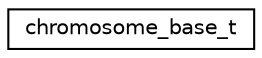 digraph "Graphical Class Hierarchy"
{
 // LATEX_PDF_SIZE
  edge [fontname="Helvetica",fontsize="10",labelfontname="Helvetica",labelfontsize="10"];
  node [fontname="Helvetica",fontsize="10",shape=record];
  rankdir="LR";
  Node0 [label="chromosome_base_t",height=0.2,width=0.4,color="black", fillcolor="white", style="filled",URL="$structchromosome__base__t.html",tooltip=" "];
}
